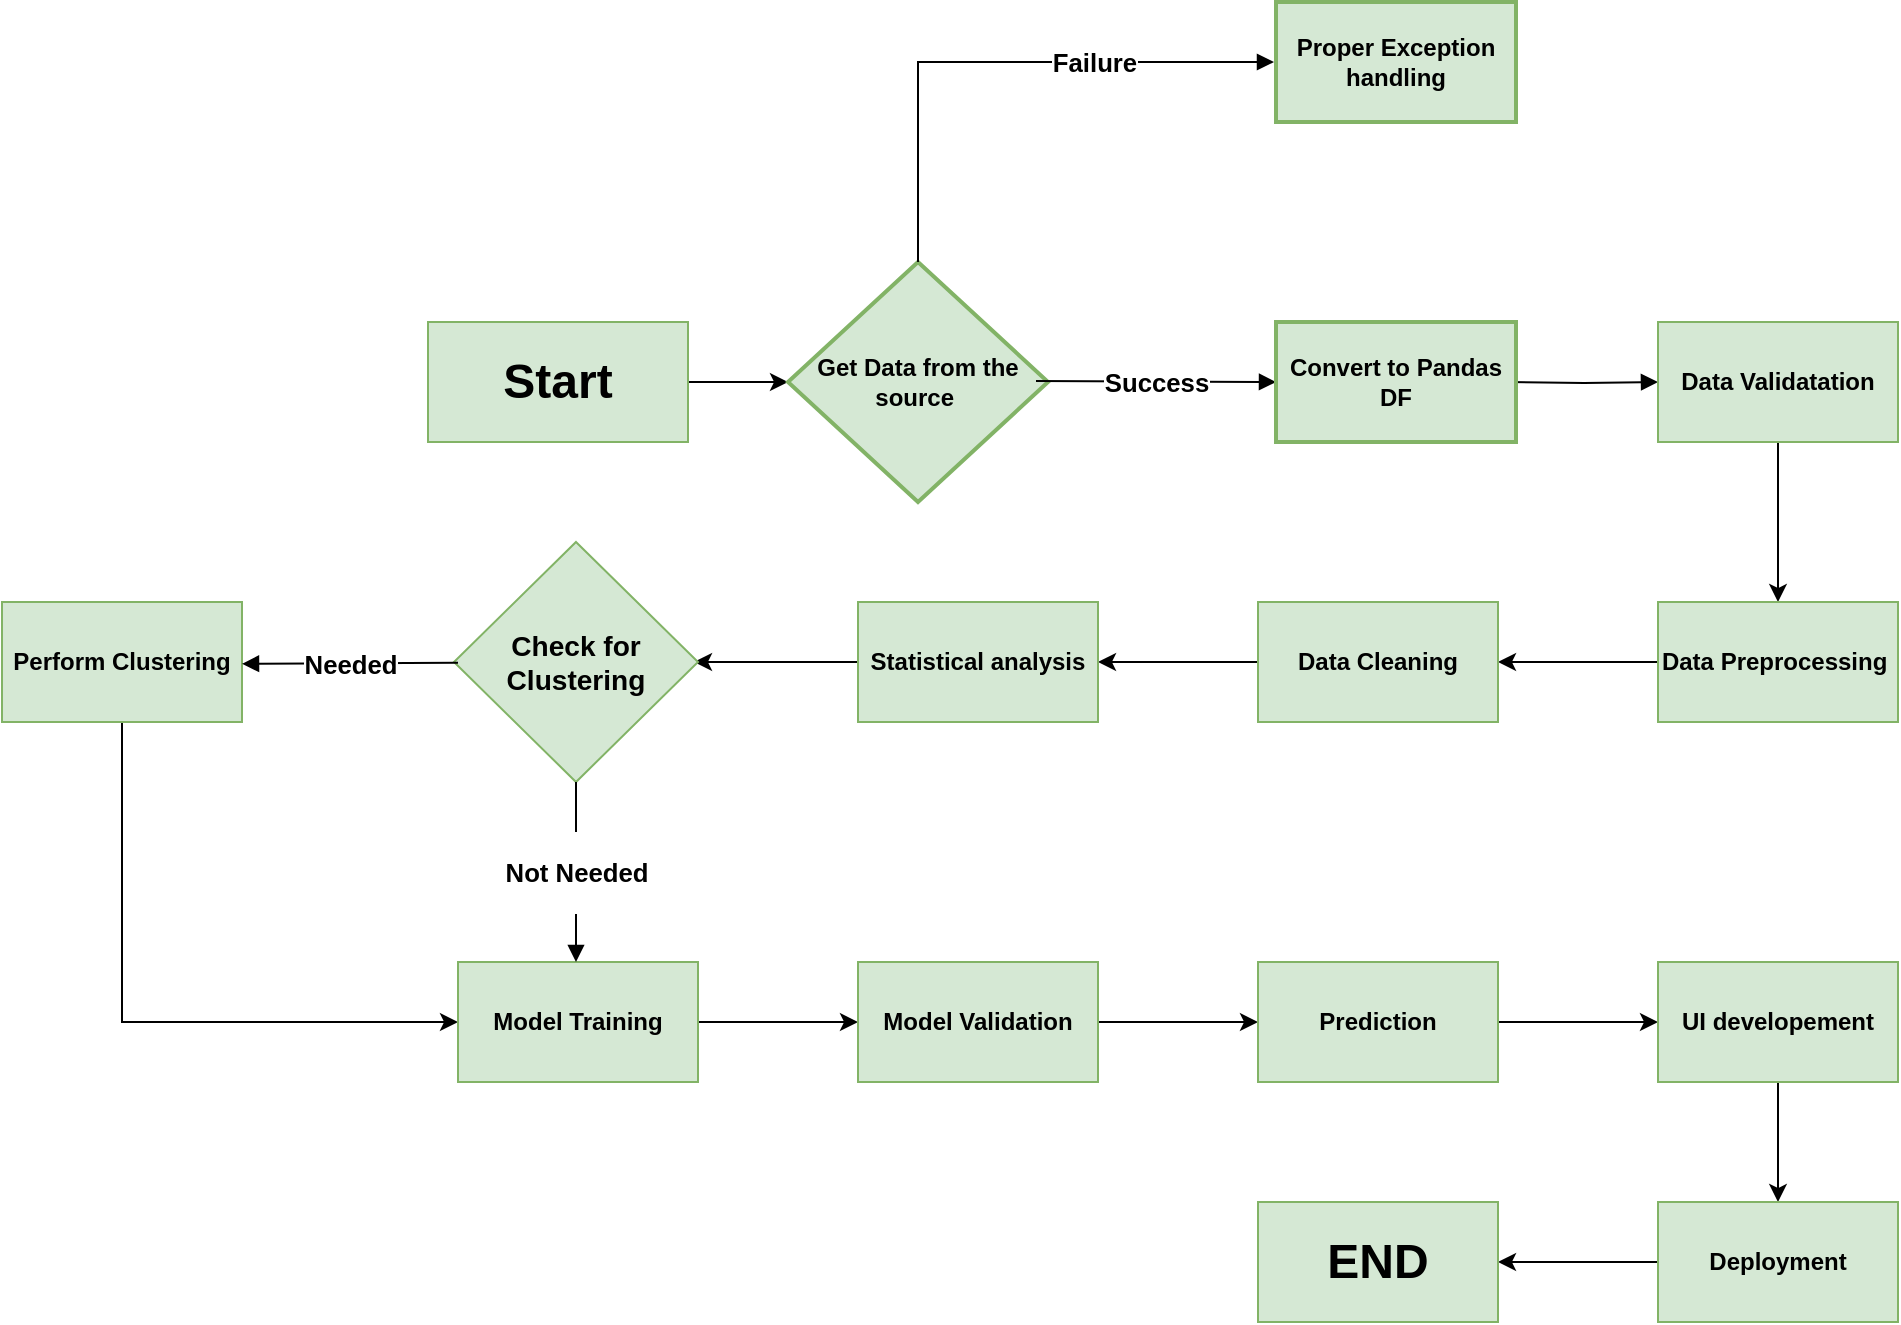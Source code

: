 <mxfile version="26.0.16">
  <diagram name="Page-1" id="jzdBD5oPsdklnViMoTmY">
    <mxGraphModel dx="2667" dy="877" grid="1" gridSize="10" guides="1" tooltips="1" connect="1" arrows="1" fold="1" page="1" pageScale="1" pageWidth="827" pageHeight="1169" math="0" shadow="0">
      <root>
        <mxCell id="0" />
        <mxCell id="1" parent="0" />
        <mxCell id="QKelKKwICyHwz_Dfxbvi-3" value="" style="edgeStyle=orthogonalEdgeStyle;rounded=0;orthogonalLoop=1;jettySize=auto;html=1;" edge="1" parent="1" source="936lDgpDdJ_GcVs6xN4e-1" target="QKelKKwICyHwz_Dfxbvi-2">
          <mxGeometry relative="1" as="geometry" />
        </mxCell>
        <mxCell id="936lDgpDdJ_GcVs6xN4e-1" value="&lt;h1&gt;Start&lt;/h1&gt;" style="rounded=0;whiteSpace=wrap;html=1;fillColor=#d5e8d4;strokeColor=#82b366;glass=0;shadow=0;" parent="1" vertex="1">
          <mxGeometry x="2" y="200" width="130" height="60" as="geometry" />
        </mxCell>
        <mxCell id="QKelKKwICyHwz_Dfxbvi-2" value="&lt;h4&gt;Get Data from the source&amp;nbsp;&lt;/h4&gt;" style="strokeWidth=2;html=1;shape=mxgraph.flowchart.decision;whiteSpace=wrap;fillColor=#d5e8d4;strokeColor=#82b366;shadow=0;" vertex="1" parent="1">
          <mxGeometry x="182" y="170" width="130" height="120" as="geometry" />
        </mxCell>
        <mxCell id="QKelKKwICyHwz_Dfxbvi-4" value="&lt;h4&gt;Proper Exception handling&lt;/h4&gt;" style="whiteSpace=wrap;html=1;fillColor=#d5e8d4;strokeColor=#82b366;strokeWidth=2;shadow=0;" vertex="1" parent="1">
          <mxGeometry x="426" y="40" width="120" height="60" as="geometry" />
        </mxCell>
        <mxCell id="QKelKKwICyHwz_Dfxbvi-9" value="&lt;h3&gt;Failure&lt;/h3&gt;" style="endArrow=block;endFill=1;html=1;rounded=0;exitX=0.5;exitY=0;exitDx=0;exitDy=0;exitPerimeter=0;" edge="1" parent="1" source="QKelKKwICyHwz_Dfxbvi-2">
          <mxGeometry x="0.353" width="160" relative="1" as="geometry">
            <mxPoint x="252" y="40" as="sourcePoint" />
            <mxPoint x="425" y="70" as="targetPoint" />
            <Array as="points">
              <mxPoint x="247" y="70" />
            </Array>
            <mxPoint as="offset" />
          </mxGeometry>
        </mxCell>
        <mxCell id="QKelKKwICyHwz_Dfxbvi-10" value="&lt;h3&gt;&lt;b&gt;Success&lt;/b&gt;&lt;/h3&gt;" style="endArrow=block;endFill=1;html=1;rounded=0;" edge="1" parent="1">
          <mxGeometry width="160" relative="1" as="geometry">
            <mxPoint x="306" y="229.5" as="sourcePoint" />
            <mxPoint x="426" y="230" as="targetPoint" />
          </mxGeometry>
        </mxCell>
        <mxCell id="QKelKKwICyHwz_Dfxbvi-13" value="" style="edgeStyle=orthogonalEdgeStyle;rounded=0;orthogonalLoop=1;jettySize=auto;html=1;endArrow=block;endFill=1;" edge="1" parent="1" target="QKelKKwICyHwz_Dfxbvi-12">
          <mxGeometry relative="1" as="geometry">
            <mxPoint x="542" y="230" as="sourcePoint" />
          </mxGeometry>
        </mxCell>
        <mxCell id="QKelKKwICyHwz_Dfxbvi-17" value="" style="edgeStyle=orthogonalEdgeStyle;rounded=0;orthogonalLoop=1;jettySize=auto;html=1;" edge="1" parent="1" source="QKelKKwICyHwz_Dfxbvi-12" target="QKelKKwICyHwz_Dfxbvi-16">
          <mxGeometry relative="1" as="geometry" />
        </mxCell>
        <mxCell id="QKelKKwICyHwz_Dfxbvi-12" value="&lt;h4&gt;Data Validatation&lt;/h4&gt;" style="whiteSpace=wrap;html=1;fillColor=#d5e8d4;strokeColor=#82b366;" vertex="1" parent="1">
          <mxGeometry x="617" y="200" width="120" height="60" as="geometry" />
        </mxCell>
        <mxCell id="QKelKKwICyHwz_Dfxbvi-14" value="&lt;h4&gt;Convert to Pandas DF&lt;/h4&gt;" style="whiteSpace=wrap;html=1;fillColor=#d5e8d4;strokeColor=#82b366;strokeWidth=2;shadow=0;" vertex="1" parent="1">
          <mxGeometry x="426" y="200" width="120" height="60" as="geometry" />
        </mxCell>
        <mxCell id="QKelKKwICyHwz_Dfxbvi-19" value="" style="edgeStyle=orthogonalEdgeStyle;rounded=0;orthogonalLoop=1;jettySize=auto;html=1;" edge="1" parent="1" source="QKelKKwICyHwz_Dfxbvi-16" target="QKelKKwICyHwz_Dfxbvi-18">
          <mxGeometry relative="1" as="geometry" />
        </mxCell>
        <mxCell id="QKelKKwICyHwz_Dfxbvi-16" value="&lt;h4&gt;Data Preprocessing&amp;nbsp;&lt;/h4&gt;" style="whiteSpace=wrap;html=1;fillColor=#d5e8d4;strokeColor=#82b366;" vertex="1" parent="1">
          <mxGeometry x="617" y="340" width="120" height="60" as="geometry" />
        </mxCell>
        <mxCell id="QKelKKwICyHwz_Dfxbvi-21" value="" style="edgeStyle=orthogonalEdgeStyle;rounded=0;orthogonalLoop=1;jettySize=auto;html=1;" edge="1" parent="1" source="QKelKKwICyHwz_Dfxbvi-18" target="QKelKKwICyHwz_Dfxbvi-20">
          <mxGeometry relative="1" as="geometry" />
        </mxCell>
        <mxCell id="QKelKKwICyHwz_Dfxbvi-18" value="&lt;h4&gt;Data Cleaning&lt;/h4&gt;" style="whiteSpace=wrap;html=1;fillColor=#d5e8d4;strokeColor=#82b366;" vertex="1" parent="1">
          <mxGeometry x="417" y="340" width="120" height="60" as="geometry" />
        </mxCell>
        <mxCell id="QKelKKwICyHwz_Dfxbvi-23" value="" style="edgeStyle=orthogonalEdgeStyle;rounded=0;orthogonalLoop=1;jettySize=auto;html=1;" edge="1" parent="1" source="QKelKKwICyHwz_Dfxbvi-20">
          <mxGeometry relative="1" as="geometry">
            <mxPoint x="135" y="370" as="targetPoint" />
          </mxGeometry>
        </mxCell>
        <mxCell id="QKelKKwICyHwz_Dfxbvi-20" value="&lt;h4&gt;Statistical analysis&lt;/h4&gt;" style="whiteSpace=wrap;html=1;fillColor=#d5e8d4;strokeColor=#82b366;" vertex="1" parent="1">
          <mxGeometry x="217" y="340" width="120" height="60" as="geometry" />
        </mxCell>
        <mxCell id="QKelKKwICyHwz_Dfxbvi-22" value="&lt;h3&gt;Check for Clustering&lt;/h3&gt;" style="rhombus;whiteSpace=wrap;html=1;fillColor=#d5e8d4;strokeColor=#82b366;" vertex="1" parent="1">
          <mxGeometry x="15" y="310" width="122" height="120" as="geometry" />
        </mxCell>
        <mxCell id="QKelKKwICyHwz_Dfxbvi-33" style="edgeStyle=orthogonalEdgeStyle;rounded=0;orthogonalLoop=1;jettySize=auto;html=1;exitX=0.5;exitY=1;exitDx=0;exitDy=0;entryX=0;entryY=0.5;entryDx=0;entryDy=0;" edge="1" parent="1" source="QKelKKwICyHwz_Dfxbvi-26" target="QKelKKwICyHwz_Dfxbvi-29">
          <mxGeometry relative="1" as="geometry" />
        </mxCell>
        <mxCell id="QKelKKwICyHwz_Dfxbvi-26" value="&lt;h4&gt;Perform Clustering&lt;/h4&gt;" style="whiteSpace=wrap;html=1;fillColor=#d5e8d4;strokeColor=#82b366;" vertex="1" parent="1">
          <mxGeometry x="-211" y="340" width="120" height="60" as="geometry" />
        </mxCell>
        <mxCell id="QKelKKwICyHwz_Dfxbvi-28" value="&lt;h3&gt;&lt;b&gt;Needed&lt;/b&gt;&lt;/h3&gt;" style="endArrow=block;endFill=1;html=1;rounded=0;" edge="1" parent="1">
          <mxGeometry width="160" relative="1" as="geometry">
            <mxPoint x="17" y="370.41" as="sourcePoint" />
            <mxPoint x="-91" y="370.91" as="targetPoint" />
          </mxGeometry>
        </mxCell>
        <mxCell id="QKelKKwICyHwz_Dfxbvi-35" value="" style="edgeStyle=orthogonalEdgeStyle;rounded=0;orthogonalLoop=1;jettySize=auto;html=1;" edge="1" parent="1" source="QKelKKwICyHwz_Dfxbvi-29" target="QKelKKwICyHwz_Dfxbvi-34">
          <mxGeometry relative="1" as="geometry" />
        </mxCell>
        <mxCell id="QKelKKwICyHwz_Dfxbvi-29" value="&lt;b&gt;Model Training&lt;/b&gt;" style="whiteSpace=wrap;html=1;fillColor=#d5e8d4;strokeColor=#82b366;" vertex="1" parent="1">
          <mxGeometry x="17" y="520" width="120" height="60" as="geometry" />
        </mxCell>
        <mxCell id="QKelKKwICyHwz_Dfxbvi-32" value="&lt;h3&gt;&lt;b&gt;Not Needed&lt;/b&gt;&lt;/h3&gt;" style="endArrow=block;endFill=1;html=1;rounded=0;exitX=0.5;exitY=1;exitDx=0;exitDy=0;" edge="1" parent="1" source="QKelKKwICyHwz_Dfxbvi-22">
          <mxGeometry width="160" relative="1" as="geometry">
            <mxPoint x="73" y="460" as="sourcePoint" />
            <mxPoint x="76" y="520" as="targetPoint" />
          </mxGeometry>
        </mxCell>
        <mxCell id="QKelKKwICyHwz_Dfxbvi-37" value="" style="edgeStyle=orthogonalEdgeStyle;rounded=0;orthogonalLoop=1;jettySize=auto;html=1;" edge="1" parent="1" source="QKelKKwICyHwz_Dfxbvi-34" target="QKelKKwICyHwz_Dfxbvi-36">
          <mxGeometry relative="1" as="geometry" />
        </mxCell>
        <mxCell id="QKelKKwICyHwz_Dfxbvi-34" value="&lt;b&gt;Model Validation&lt;/b&gt;" style="whiteSpace=wrap;html=1;fillColor=#d5e8d4;strokeColor=#82b366;" vertex="1" parent="1">
          <mxGeometry x="217" y="520" width="120" height="60" as="geometry" />
        </mxCell>
        <mxCell id="QKelKKwICyHwz_Dfxbvi-39" value="" style="edgeStyle=orthogonalEdgeStyle;rounded=0;orthogonalLoop=1;jettySize=auto;html=1;" edge="1" parent="1" source="QKelKKwICyHwz_Dfxbvi-36" target="QKelKKwICyHwz_Dfxbvi-38">
          <mxGeometry relative="1" as="geometry" />
        </mxCell>
        <mxCell id="QKelKKwICyHwz_Dfxbvi-36" value="&lt;b&gt;Prediction&lt;/b&gt;" style="whiteSpace=wrap;html=1;fillColor=#d5e8d4;strokeColor=#82b366;" vertex="1" parent="1">
          <mxGeometry x="417" y="520" width="120" height="60" as="geometry" />
        </mxCell>
        <mxCell id="QKelKKwICyHwz_Dfxbvi-41" value="" style="edgeStyle=orthogonalEdgeStyle;rounded=0;orthogonalLoop=1;jettySize=auto;html=1;" edge="1" parent="1" source="QKelKKwICyHwz_Dfxbvi-38" target="QKelKKwICyHwz_Dfxbvi-40">
          <mxGeometry relative="1" as="geometry" />
        </mxCell>
        <mxCell id="QKelKKwICyHwz_Dfxbvi-38" value="&lt;b&gt;UI developement&lt;/b&gt;" style="whiteSpace=wrap;html=1;fillColor=#d5e8d4;strokeColor=#82b366;" vertex="1" parent="1">
          <mxGeometry x="617" y="520" width="120" height="60" as="geometry" />
        </mxCell>
        <mxCell id="QKelKKwICyHwz_Dfxbvi-43" value="" style="edgeStyle=orthogonalEdgeStyle;rounded=0;orthogonalLoop=1;jettySize=auto;html=1;" edge="1" parent="1" source="QKelKKwICyHwz_Dfxbvi-40" target="QKelKKwICyHwz_Dfxbvi-42">
          <mxGeometry relative="1" as="geometry" />
        </mxCell>
        <mxCell id="QKelKKwICyHwz_Dfxbvi-40" value="&lt;b&gt;Deployment&lt;/b&gt;" style="whiteSpace=wrap;html=1;fillColor=#d5e8d4;strokeColor=#82b366;" vertex="1" parent="1">
          <mxGeometry x="617" y="640" width="120" height="60" as="geometry" />
        </mxCell>
        <mxCell id="QKelKKwICyHwz_Dfxbvi-42" value="&lt;font style=&quot;font-size: 24px;&quot;&gt;&lt;b&gt;END&lt;/b&gt;&lt;/font&gt;" style="whiteSpace=wrap;html=1;fillColor=#d5e8d4;strokeColor=#82b366;" vertex="1" parent="1">
          <mxGeometry x="417" y="640" width="120" height="60" as="geometry" />
        </mxCell>
      </root>
    </mxGraphModel>
  </diagram>
</mxfile>
